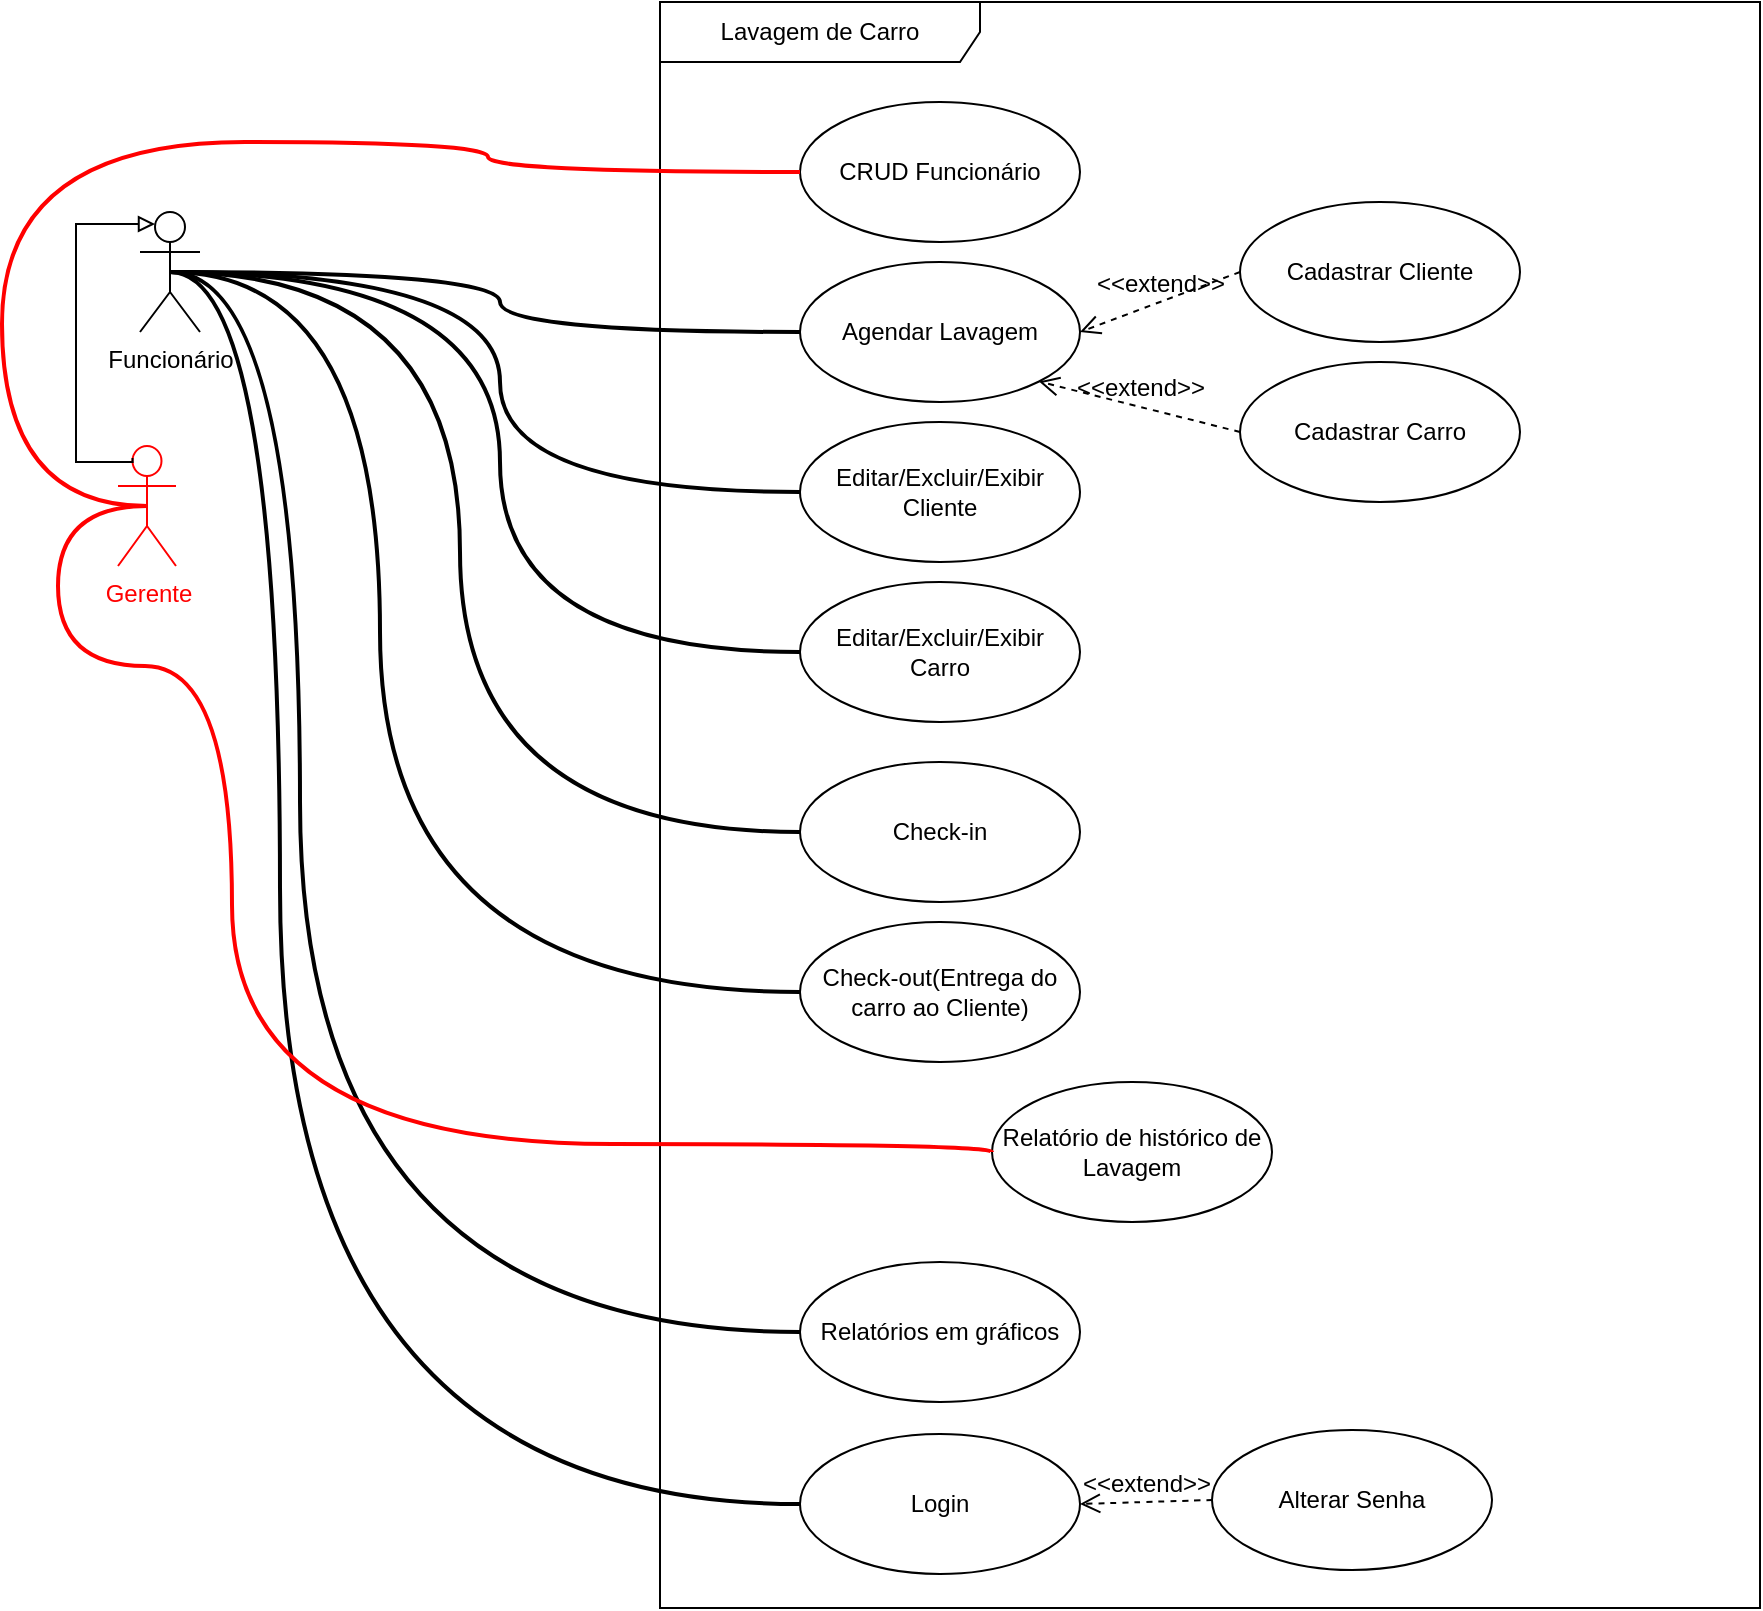 <mxfile version="24.5.4" type="device">
  <diagram name="Página-1" id="vjC1adTiTMulnfmGKpRd">
    <mxGraphModel dx="1834" dy="1590" grid="0" gridSize="10" guides="1" tooltips="1" connect="1" arrows="1" fold="1" page="0" pageScale="1" pageWidth="827" pageHeight="1169" math="0" shadow="0">
      <root>
        <mxCell id="0" />
        <mxCell id="1" parent="0" />
        <mxCell id="STybgOZ6_wo6ui0jpVrt-2" value="Lavagem de Carro" style="shape=umlFrame;whiteSpace=wrap;html=1;pointerEvents=0;recursiveResize=0;container=1;collapsible=0;width=160;" parent="1" vertex="1">
          <mxGeometry x="-70" y="-780" width="550" height="803" as="geometry" />
        </mxCell>
        <mxCell id="STybgOZ6_wo6ui0jpVrt-3" value="CRUD Funcionário" style="ellipse;whiteSpace=wrap;html=1;" parent="STybgOZ6_wo6ui0jpVrt-2" vertex="1">
          <mxGeometry x="70" y="50" width="140" height="70" as="geometry" />
        </mxCell>
        <mxCell id="STybgOZ6_wo6ui0jpVrt-4" value="Agendar Lavagem" style="ellipse;whiteSpace=wrap;html=1;" parent="STybgOZ6_wo6ui0jpVrt-2" vertex="1">
          <mxGeometry x="70" y="130" width="140" height="70" as="geometry" />
        </mxCell>
        <mxCell id="STybgOZ6_wo6ui0jpVrt-5" value="Editar/Excluir/Exibir&lt;div&gt;Cliente&lt;/div&gt;" style="ellipse;whiteSpace=wrap;html=1;" parent="STybgOZ6_wo6ui0jpVrt-2" vertex="1">
          <mxGeometry x="70" y="210" width="140" height="70" as="geometry" />
        </mxCell>
        <mxCell id="STybgOZ6_wo6ui0jpVrt-6" value="Check-in" style="ellipse;whiteSpace=wrap;html=1;" parent="STybgOZ6_wo6ui0jpVrt-2" vertex="1">
          <mxGeometry x="70" y="380" width="140" height="70" as="geometry" />
        </mxCell>
        <mxCell id="STybgOZ6_wo6ui0jpVrt-7" value="Check-out(Entrega do carro ao Cliente)" style="ellipse;whiteSpace=wrap;html=1;" parent="STybgOZ6_wo6ui0jpVrt-2" vertex="1">
          <mxGeometry x="70" y="460" width="140" height="70" as="geometry" />
        </mxCell>
        <mxCell id="STybgOZ6_wo6ui0jpVrt-8" value="Relatório de histórico de Lavagem" style="ellipse;whiteSpace=wrap;html=1;" parent="STybgOZ6_wo6ui0jpVrt-2" vertex="1">
          <mxGeometry x="166" y="540" width="140" height="70" as="geometry" />
        </mxCell>
        <mxCell id="STybgOZ6_wo6ui0jpVrt-9" value="Relatórios em gráficos" style="ellipse;whiteSpace=wrap;html=1;" parent="STybgOZ6_wo6ui0jpVrt-2" vertex="1">
          <mxGeometry x="70" y="630" width="140" height="70" as="geometry" />
        </mxCell>
        <mxCell id="STybgOZ6_wo6ui0jpVrt-10" value="Cadastrar Cliente" style="ellipse;whiteSpace=wrap;html=1;" parent="STybgOZ6_wo6ui0jpVrt-2" vertex="1">
          <mxGeometry x="290" y="100" width="140" height="70" as="geometry" />
        </mxCell>
        <mxCell id="STybgOZ6_wo6ui0jpVrt-11" value="Cadastrar Carro" style="ellipse;whiteSpace=wrap;html=1;" parent="STybgOZ6_wo6ui0jpVrt-2" vertex="1">
          <mxGeometry x="290" y="180" width="140" height="70" as="geometry" />
        </mxCell>
        <mxCell id="STybgOZ6_wo6ui0jpVrt-12" value="Editar/Excluir/Exibir&lt;div&gt;Carro&lt;/div&gt;" style="ellipse;whiteSpace=wrap;html=1;" parent="STybgOZ6_wo6ui0jpVrt-2" vertex="1">
          <mxGeometry x="70" y="290" width="140" height="70" as="geometry" />
        </mxCell>
        <mxCell id="STybgOZ6_wo6ui0jpVrt-13" value="&amp;lt;&amp;lt;extend&amp;gt;&amp;gt;" style="html=1;verticalAlign=bottom;labelBackgroundColor=none;endArrow=open;endFill=0;dashed=1;rounded=0;fontSize=12;startSize=8;endSize=8;curved=1;entryX=1;entryY=0.5;entryDx=0;entryDy=0;exitX=0;exitY=0.5;exitDx=0;exitDy=0;" parent="STybgOZ6_wo6ui0jpVrt-2" source="STybgOZ6_wo6ui0jpVrt-10" target="STybgOZ6_wo6ui0jpVrt-4" edge="1">
          <mxGeometry width="160" relative="1" as="geometry">
            <mxPoint x="280" y="300" as="sourcePoint" />
            <mxPoint x="440" y="300" as="targetPoint" />
          </mxGeometry>
        </mxCell>
        <mxCell id="STybgOZ6_wo6ui0jpVrt-14" value="&amp;lt;&amp;lt;extend&amp;gt;&amp;gt;" style="html=1;verticalAlign=bottom;labelBackgroundColor=none;endArrow=open;endFill=0;dashed=1;rounded=0;fontSize=12;startSize=8;endSize=8;curved=1;entryX=1;entryY=1;entryDx=0;entryDy=0;exitX=0;exitY=0.5;exitDx=0;exitDy=0;" parent="STybgOZ6_wo6ui0jpVrt-2" source="STybgOZ6_wo6ui0jpVrt-11" target="STybgOZ6_wo6ui0jpVrt-4" edge="1">
          <mxGeometry width="160" relative="1" as="geometry">
            <mxPoint x="300" y="145" as="sourcePoint" />
            <mxPoint x="220" y="175" as="targetPoint" />
          </mxGeometry>
        </mxCell>
        <mxCell id="0RaXyyCh2EYzIQkPMjXp-1" value="Login" style="ellipse;whiteSpace=wrap;html=1;" parent="STybgOZ6_wo6ui0jpVrt-2" vertex="1">
          <mxGeometry x="70" y="716" width="140" height="70" as="geometry" />
        </mxCell>
        <mxCell id="0RaXyyCh2EYzIQkPMjXp-2" value="Alterar Senha" style="ellipse;whiteSpace=wrap;html=1;" parent="STybgOZ6_wo6ui0jpVrt-2" vertex="1">
          <mxGeometry x="276" y="714" width="140" height="70" as="geometry" />
        </mxCell>
        <mxCell id="0RaXyyCh2EYzIQkPMjXp-3" value="&amp;lt;&amp;lt;extend&amp;gt;&amp;gt;" style="html=1;verticalAlign=bottom;labelBackgroundColor=none;endArrow=open;endFill=0;dashed=1;rounded=0;fontSize=12;startSize=8;endSize=8;curved=1;entryX=1;entryY=0.5;entryDx=0;entryDy=0;exitX=0;exitY=0.5;exitDx=0;exitDy=0;" parent="STybgOZ6_wo6ui0jpVrt-2" source="0RaXyyCh2EYzIQkPMjXp-2" target="0RaXyyCh2EYzIQkPMjXp-1" edge="1">
          <mxGeometry width="160" relative="1" as="geometry">
            <mxPoint x="300" y="225" as="sourcePoint" />
            <mxPoint x="199" y="200" as="targetPoint" />
          </mxGeometry>
        </mxCell>
        <mxCell id="STybgOZ6_wo6ui0jpVrt-30" style="edgeStyle=orthogonalEdgeStyle;curved=1;rounded=0;orthogonalLoop=1;jettySize=auto;html=1;exitX=0.5;exitY=0.5;exitDx=0;exitDy=0;exitPerimeter=0;entryX=0;entryY=0.5;entryDx=0;entryDy=0;fontSize=12;startSize=8;endSize=8;endArrow=none;endFill=0;strokeWidth=2;" parent="1" source="STybgOZ6_wo6ui0jpVrt-15" target="STybgOZ6_wo6ui0jpVrt-4" edge="1">
          <mxGeometry relative="1" as="geometry" />
        </mxCell>
        <mxCell id="STybgOZ6_wo6ui0jpVrt-31" style="edgeStyle=orthogonalEdgeStyle;curved=1;rounded=0;orthogonalLoop=1;jettySize=auto;html=1;exitX=0.5;exitY=0.5;exitDx=0;exitDy=0;exitPerimeter=0;entryX=0;entryY=0.5;entryDx=0;entryDy=0;fontSize=12;startSize=8;endSize=8;strokeWidth=2;endArrow=none;endFill=0;" parent="1" source="STybgOZ6_wo6ui0jpVrt-15" target="STybgOZ6_wo6ui0jpVrt-5" edge="1">
          <mxGeometry relative="1" as="geometry" />
        </mxCell>
        <mxCell id="STybgOZ6_wo6ui0jpVrt-32" style="edgeStyle=orthogonalEdgeStyle;curved=1;rounded=0;orthogonalLoop=1;jettySize=auto;html=1;exitX=0.5;exitY=0.5;exitDx=0;exitDy=0;exitPerimeter=0;entryX=0;entryY=0.5;entryDx=0;entryDy=0;fontSize=12;startSize=8;endSize=8;endArrow=none;endFill=0;strokeWidth=2;" parent="1" source="STybgOZ6_wo6ui0jpVrt-15" target="STybgOZ6_wo6ui0jpVrt-12" edge="1">
          <mxGeometry relative="1" as="geometry" />
        </mxCell>
        <mxCell id="STybgOZ6_wo6ui0jpVrt-33" style="edgeStyle=orthogonalEdgeStyle;curved=1;rounded=0;orthogonalLoop=1;jettySize=auto;html=1;exitX=0.5;exitY=0.5;exitDx=0;exitDy=0;exitPerimeter=0;entryX=0;entryY=0.5;entryDx=0;entryDy=0;fontSize=12;startSize=8;endSize=8;strokeWidth=2;endArrow=none;endFill=0;" parent="1" source="STybgOZ6_wo6ui0jpVrt-15" target="STybgOZ6_wo6ui0jpVrt-6" edge="1">
          <mxGeometry relative="1" as="geometry">
            <Array as="points">
              <mxPoint x="-170" y="-645" />
              <mxPoint x="-170" y="-365" />
            </Array>
          </mxGeometry>
        </mxCell>
        <mxCell id="STybgOZ6_wo6ui0jpVrt-34" style="edgeStyle=orthogonalEdgeStyle;curved=1;rounded=0;orthogonalLoop=1;jettySize=auto;html=1;exitX=0.5;exitY=0.5;exitDx=0;exitDy=0;exitPerimeter=0;entryX=0;entryY=0.5;entryDx=0;entryDy=0;fontSize=12;startSize=8;endSize=8;endArrow=none;endFill=0;strokeWidth=2;" parent="1" source="STybgOZ6_wo6ui0jpVrt-15" target="STybgOZ6_wo6ui0jpVrt-7" edge="1">
          <mxGeometry relative="1" as="geometry">
            <Array as="points">
              <mxPoint x="-210" y="-645" />
              <mxPoint x="-210" y="-285" />
            </Array>
          </mxGeometry>
        </mxCell>
        <mxCell id="STybgOZ6_wo6ui0jpVrt-36" style="edgeStyle=orthogonalEdgeStyle;curved=1;rounded=0;orthogonalLoop=1;jettySize=auto;html=1;exitX=0.5;exitY=0.5;exitDx=0;exitDy=0;exitPerimeter=0;entryX=0;entryY=0.5;entryDx=0;entryDy=0;fontSize=12;startSize=8;endSize=8;strokeWidth=2;endArrow=none;endFill=0;" parent="1" source="STybgOZ6_wo6ui0jpVrt-15" target="STybgOZ6_wo6ui0jpVrt-9" edge="1">
          <mxGeometry relative="1" as="geometry">
            <Array as="points">
              <mxPoint x="-250" y="-645" />
              <mxPoint x="-250" y="-115" />
            </Array>
          </mxGeometry>
        </mxCell>
        <mxCell id="0RaXyyCh2EYzIQkPMjXp-4" style="edgeStyle=orthogonalEdgeStyle;rounded=0;orthogonalLoop=1;jettySize=auto;html=1;exitX=0.5;exitY=0.5;exitDx=0;exitDy=0;exitPerimeter=0;entryX=0;entryY=0.5;entryDx=0;entryDy=0;curved=1;strokeWidth=2;endArrow=none;endFill=0;" parent="1" source="STybgOZ6_wo6ui0jpVrt-15" target="0RaXyyCh2EYzIQkPMjXp-1" edge="1">
          <mxGeometry relative="1" as="geometry">
            <Array as="points">
              <mxPoint x="-260" y="-645" />
              <mxPoint x="-260" y="-29" />
            </Array>
          </mxGeometry>
        </mxCell>
        <mxCell id="STybgOZ6_wo6ui0jpVrt-15" value="Funcionário" style="shape=umlActor;verticalLabelPosition=bottom;verticalAlign=top;html=1;" parent="1" vertex="1">
          <mxGeometry x="-330" y="-675" width="30" height="60" as="geometry" />
        </mxCell>
        <mxCell id="XaXSHfGWOIrBJwl-vvSp-3" style="edgeStyle=orthogonalEdgeStyle;rounded=0;orthogonalLoop=1;jettySize=auto;html=1;exitX=0.5;exitY=0.5;exitDx=0;exitDy=0;exitPerimeter=0;entryX=0;entryY=0.5;entryDx=0;entryDy=0;curved=1;strokeWidth=2;strokeColor=#FF0000;endArrow=none;endFill=0;" edge="1" parent="1" source="XaXSHfGWOIrBJwl-vvSp-1" target="STybgOZ6_wo6ui0jpVrt-3">
          <mxGeometry relative="1" as="geometry">
            <Array as="points">
              <mxPoint x="-399" y="-528" />
              <mxPoint x="-399" y="-710" />
              <mxPoint x="-156" y="-710" />
              <mxPoint x="-156" y="-695" />
            </Array>
          </mxGeometry>
        </mxCell>
        <mxCell id="XaXSHfGWOIrBJwl-vvSp-1" value="&lt;font color=&quot;#ff0000&quot;&gt;Gerente&lt;/font&gt;" style="shape=umlActor;verticalLabelPosition=bottom;verticalAlign=top;html=1;strokeColor=#FF0000;" vertex="1" parent="1">
          <mxGeometry x="-341" y="-558" width="29" height="60" as="geometry" />
        </mxCell>
        <mxCell id="XaXSHfGWOIrBJwl-vvSp-2" style="edgeStyle=orthogonalEdgeStyle;curved=1;rounded=0;orthogonalLoop=1;jettySize=auto;html=1;exitX=0.5;exitY=0.5;exitDx=0;exitDy=0;exitPerimeter=0;entryX=0;entryY=0.5;entryDx=0;entryDy=0;fontSize=12;startSize=8;endSize=8;strokeWidth=2;endArrow=none;endFill=0;strokeColor=#FF0000;" edge="1" parent="1" source="XaXSHfGWOIrBJwl-vvSp-1" target="STybgOZ6_wo6ui0jpVrt-8">
          <mxGeometry relative="1" as="geometry">
            <Array as="points">
              <mxPoint x="-371" y="-528" />
              <mxPoint x="-371" y="-448" />
              <mxPoint x="-284" y="-448" />
              <mxPoint x="-284" y="-209" />
              <mxPoint x="96" y="-209" />
            </Array>
            <mxPoint x="-305" y="-635" as="sourcePoint" />
            <mxPoint x="10" y="-105" as="targetPoint" />
          </mxGeometry>
        </mxCell>
        <mxCell id="XaXSHfGWOIrBJwl-vvSp-4" style="edgeStyle=orthogonalEdgeStyle;rounded=0;orthogonalLoop=1;jettySize=auto;html=1;exitX=0.25;exitY=0.1;exitDx=0;exitDy=0;exitPerimeter=0;entryX=0.25;entryY=0.1;entryDx=0;entryDy=0;entryPerimeter=0;endArrow=block;endFill=0;" edge="1" parent="1" source="XaXSHfGWOIrBJwl-vvSp-1" target="STybgOZ6_wo6ui0jpVrt-15">
          <mxGeometry relative="1" as="geometry">
            <Array as="points">
              <mxPoint x="-334" y="-550" />
              <mxPoint x="-362" y="-550" />
              <mxPoint x="-362" y="-669" />
            </Array>
          </mxGeometry>
        </mxCell>
      </root>
    </mxGraphModel>
  </diagram>
</mxfile>
